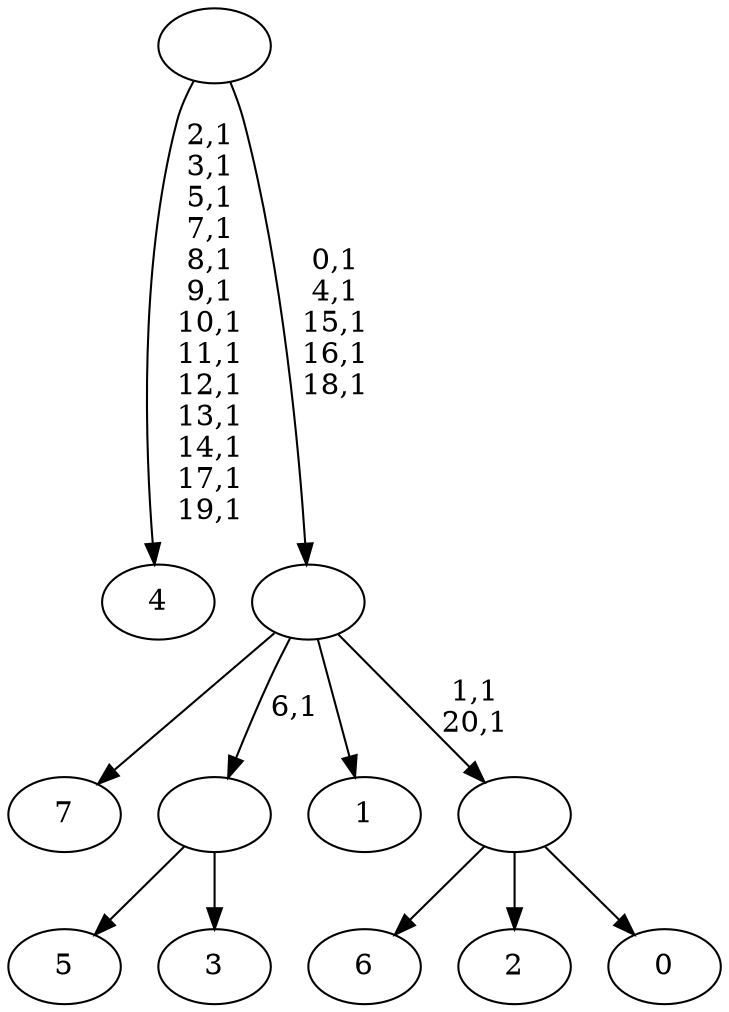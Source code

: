 digraph T {
	29 [label="7"]
	28 [label="6"]
	27 [label="5"]
	26 [label="4"]
	12 [label="3"]
	11 [label=""]
	10 [label="2"]
	9 [label="1"]
	8 [label="0"]
	7 [label=""]
	5 [label=""]
	0 [label=""]
	11 -> 27 [label=""]
	11 -> 12 [label=""]
	7 -> 28 [label=""]
	7 -> 10 [label=""]
	7 -> 8 [label=""]
	5 -> 7 [label="1,1\n20,1"]
	5 -> 29 [label=""]
	5 -> 11 [label="6,1"]
	5 -> 9 [label=""]
	0 -> 5 [label="0,1\n4,1\n15,1\n16,1\n18,1"]
	0 -> 26 [label="2,1\n3,1\n5,1\n7,1\n8,1\n9,1\n10,1\n11,1\n12,1\n13,1\n14,1\n17,1\n19,1"]
}
